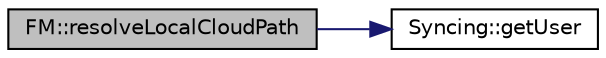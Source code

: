 digraph "FM::resolveLocalCloudPath"
{
 // INTERACTIVE_SVG=YES
 // LATEX_PDF_SIZE
  edge [fontname="Helvetica",fontsize="10",labelfontname="Helvetica",labelfontsize="10"];
  node [fontname="Helvetica",fontsize="10",shape=record];
  rankdir="LR";
  Node478 [label="FM::resolveLocalCloudPath",height=0.2,width=0.4,color="black", fillcolor="grey75", style="filled", fontcolor="black",tooltip=" "];
  Node478 -> Node479 [color="midnightblue",fontsize="10",style="solid",fontname="Helvetica"];
  Node479 [label="Syncing::getUser",height=0.2,width=0.4,color="black", fillcolor="white", style="filled",URL="$class_syncing.html#aa41faa9bcfa5530956db744e1d6cc3c2",tooltip=" "];
}
